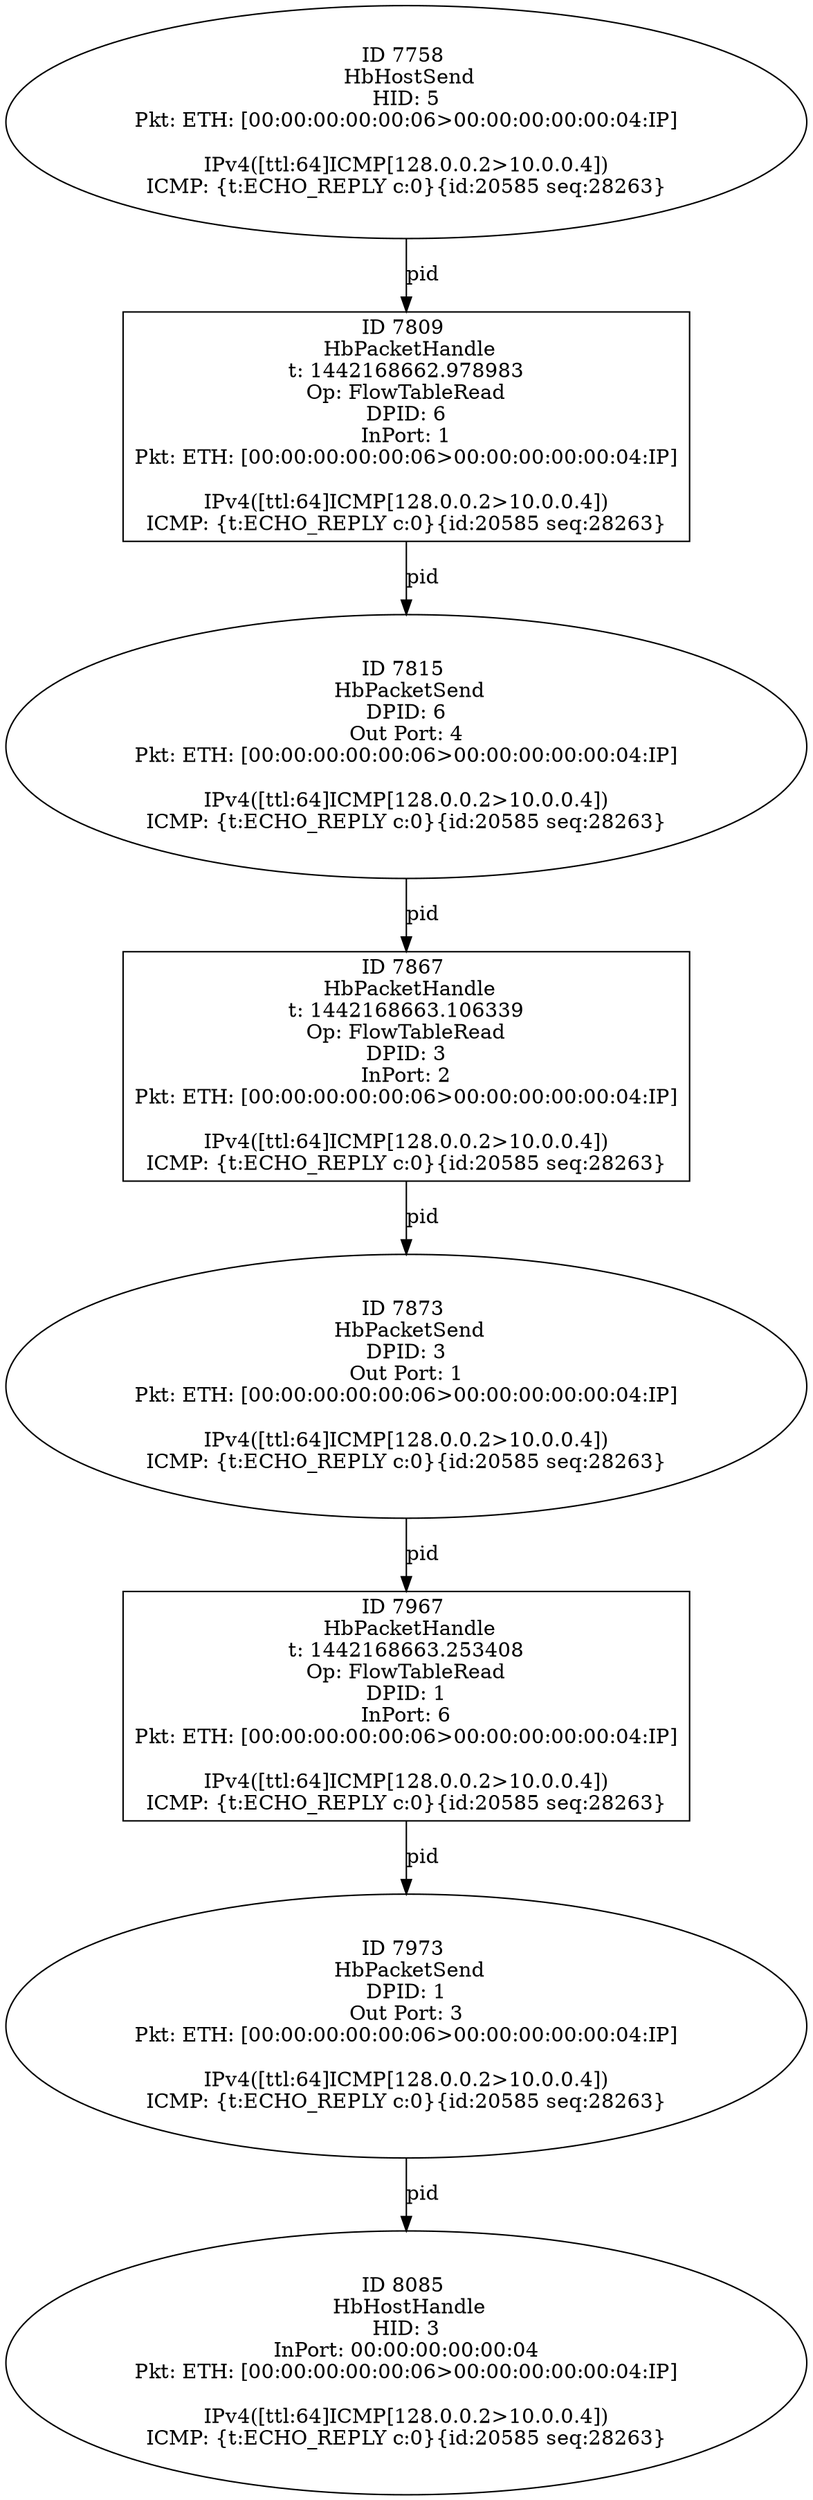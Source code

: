 strict digraph G {
7809 [shape=box, event=<hb_events.HbPacketHandle object at 0x10bd64910>, label="ID 7809 
 HbPacketHandle
t: 1442168662.978983
Op: FlowTableRead
DPID: 6
InPort: 1
Pkt: ETH: [00:00:00:00:00:06>00:00:00:00:00:04:IP]

IPv4([ttl:64]ICMP[128.0.0.2>10.0.0.4])
ICMP: {t:ECHO_REPLY c:0}{id:20585 seq:28263}"];
7973 [shape=oval, event=<hb_events.HbPacketSend object at 0x10bdf1a90>, label="ID 7973 
 HbPacketSend
DPID: 1
Out Port: 3
Pkt: ETH: [00:00:00:00:00:06>00:00:00:00:00:04:IP]

IPv4([ttl:64]ICMP[128.0.0.2>10.0.0.4])
ICMP: {t:ECHO_REPLY c:0}{id:20585 seq:28263}"];
7815 [shape=oval, event=<hb_events.HbPacketSend object at 0x10bd720d0>, label="ID 7815 
 HbPacketSend
DPID: 6
Out Port: 4
Pkt: ETH: [00:00:00:00:00:06>00:00:00:00:00:04:IP]

IPv4([ttl:64]ICMP[128.0.0.2>10.0.0.4])
ICMP: {t:ECHO_REPLY c:0}{id:20585 seq:28263}"];
7758 [shape=oval, event=<hb_events.HbHostSend object at 0x10bd3e550>, label="ID 7758 
 HbHostSend
HID: 5
Pkt: ETH: [00:00:00:00:00:06>00:00:00:00:00:04:IP]

IPv4([ttl:64]ICMP[128.0.0.2>10.0.0.4])
ICMP: {t:ECHO_REPLY c:0}{id:20585 seq:28263}"];
8085 [shape=oval, event=<hb_events.HbHostHandle object at 0x10be4fb50>, label="ID 8085 
 HbHostHandle
HID: 3
InPort: 00:00:00:00:00:04
Pkt: ETH: [00:00:00:00:00:06>00:00:00:00:00:04:IP]

IPv4([ttl:64]ICMP[128.0.0.2>10.0.0.4])
ICMP: {t:ECHO_REPLY c:0}{id:20585 seq:28263}"];
7873 [shape=oval, event=<hb_events.HbPacketSend object at 0x10bda2d10>, label="ID 7873 
 HbPacketSend
DPID: 3
Out Port: 1
Pkt: ETH: [00:00:00:00:00:06>00:00:00:00:00:04:IP]

IPv4([ttl:64]ICMP[128.0.0.2>10.0.0.4])
ICMP: {t:ECHO_REPLY c:0}{id:20585 seq:28263}"];
7867 [shape=box, event=<hb_events.HbPacketHandle object at 0x10bd9a910>, label="ID 7867 
 HbPacketHandle
t: 1442168663.106339
Op: FlowTableRead
DPID: 3
InPort: 2
Pkt: ETH: [00:00:00:00:00:06>00:00:00:00:00:04:IP]

IPv4([ttl:64]ICMP[128.0.0.2>10.0.0.4])
ICMP: {t:ECHO_REPLY c:0}{id:20585 seq:28263}"];
7967 [shape=box, event=<hb_events.HbPacketHandle object at 0x10bdea490>, label="ID 7967 
 HbPacketHandle
t: 1442168663.253408
Op: FlowTableRead
DPID: 1
InPort: 6
Pkt: ETH: [00:00:00:00:00:06>00:00:00:00:00:04:IP]

IPv4([ttl:64]ICMP[128.0.0.2>10.0.0.4])
ICMP: {t:ECHO_REPLY c:0}{id:20585 seq:28263}"];
7809 -> 7815  [rel=pid, label=pid];
7973 -> 8085  [rel=pid, label=pid];
7873 -> 7967  [rel=pid, label=pid];
7815 -> 7867  [rel=pid, label=pid];
7758 -> 7809  [rel=pid, label=pid];
7867 -> 7873  [rel=pid, label=pid];
7967 -> 7973  [rel=pid, label=pid];
}
